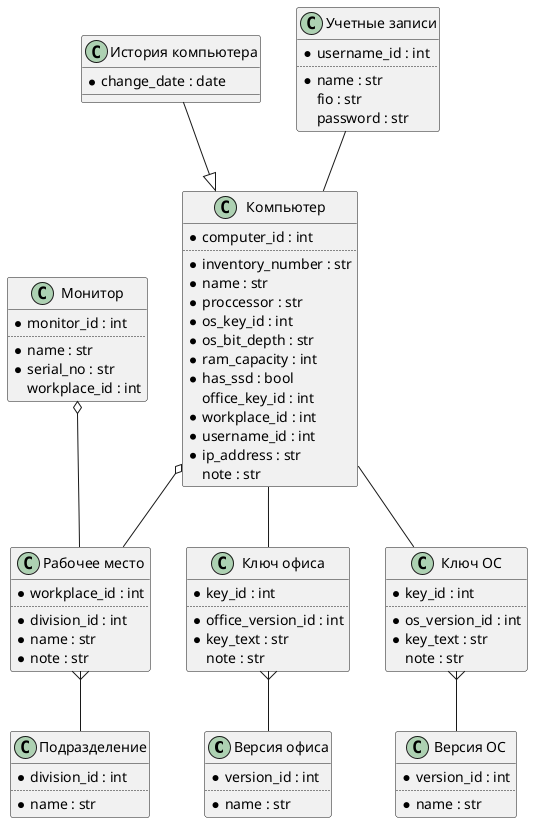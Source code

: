 @startuml

class "Версия офиса" as OfficeVersion {
	{field} *version_id : int
	..
	{field} *name : str
}

class "Ключ офиса" as OfficeKey {
	{field} *key_id : int
	..
	{field} *office_version_id : int
	{field} *key_text : str
	{field} note : str
}

class "Версия ОС" as OSVersion {
	{field} *version_id : int
	..
	{field} *name : str
}

class "Ключ ОС" as OSKey {
	{field} *key_id : int
	..
	{field} *os_version_id : int
	{field} *key_text : str
	{field} note : str
}

class "Подразделение" as Division {
	{field} *division_id : int
	..
	{field} *name : str
}

class "Рабочее место" as WorkPlace {
	{field} *workplace_id : int
	..
	{field} *division_id : int
	{field} *name : str
	{field} *note : str
} 

class "Компьютер" as Computer {
	{field} *computer_id : int
	..
	{field} *inventory_number : str
	{field} *name : str
	{field} *proccessor : str
	{field} *os_key_id : int
	{field} *os_bit_depth : str
	{field} *ram_capacity : int
	{field} *has_ssd : bool
	{field} office_key_id : int
	{field} *workplace_id : int
	{field} *username_id : int
	{field} *ip_address : str
	{field} note : str
}	

class "История компьютера" as ComputerHistory {
	{field} *change_date : date
}

class "Монитор" as Monitor {
	{field} *monitor_id : int
	..
	{field} *name : str
	{field} *serial_no : str
	{field} workplace_id : int
}

class "Учетные записи" as UserName {
	{field} *username_id : int
	..
	{field} *name : str
	{field} fio : str
	{field} password : str
}
		
OfficeKey }-- OfficeVersion
OSKey }-- OSVersion
WorkPlace }-- Division	
Computer -- OSKey
Computer -- OfficeKey
Computer o-- WorkPlace	
ComputerHistory --|> Computer
Monitor o-- WorkPlace
UserName -- Computer

@enduml
